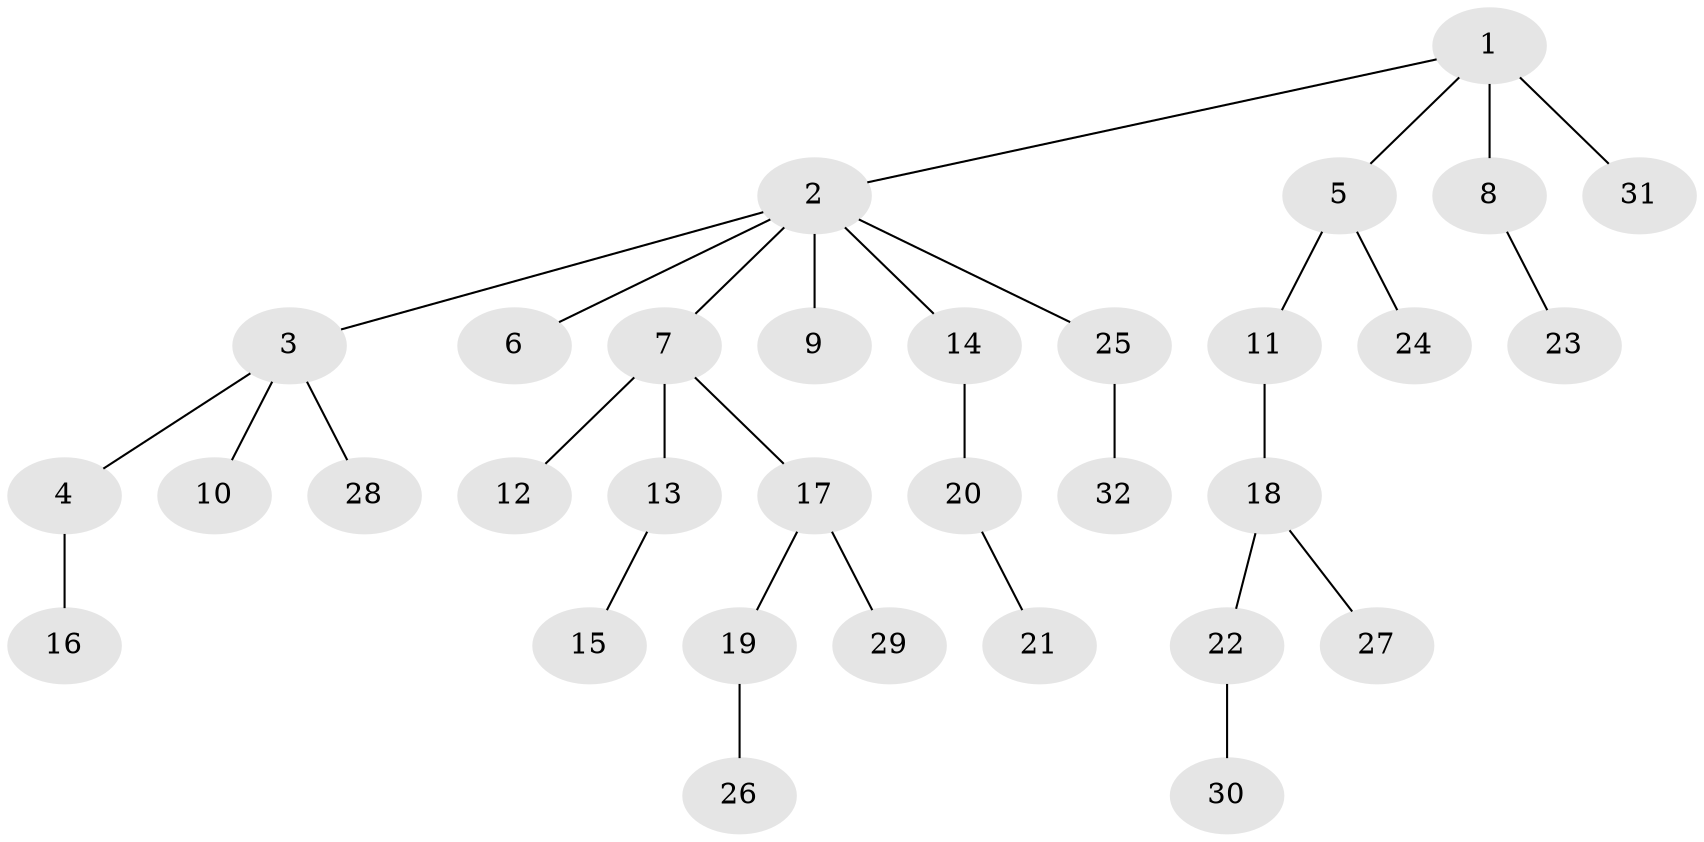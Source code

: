 // original degree distribution, {4: 0.06666666666666667, 8: 0.016666666666666666, 5: 0.03333333333333333, 2: 0.25, 1: 0.5, 3: 0.13333333333333333}
// Generated by graph-tools (version 1.1) at 2025/37/03/09/25 02:37:07]
// undirected, 32 vertices, 31 edges
graph export_dot {
graph [start="1"]
  node [color=gray90,style=filled];
  1;
  2;
  3;
  4;
  5;
  6;
  7;
  8;
  9;
  10;
  11;
  12;
  13;
  14;
  15;
  16;
  17;
  18;
  19;
  20;
  21;
  22;
  23;
  24;
  25;
  26;
  27;
  28;
  29;
  30;
  31;
  32;
  1 -- 2 [weight=1.0];
  1 -- 5 [weight=1.0];
  1 -- 8 [weight=2.0];
  1 -- 31 [weight=1.0];
  2 -- 3 [weight=1.0];
  2 -- 6 [weight=1.0];
  2 -- 7 [weight=1.0];
  2 -- 9 [weight=1.0];
  2 -- 14 [weight=1.0];
  2 -- 25 [weight=1.0];
  3 -- 4 [weight=1.0];
  3 -- 10 [weight=1.0];
  3 -- 28 [weight=1.0];
  4 -- 16 [weight=1.0];
  5 -- 11 [weight=1.0];
  5 -- 24 [weight=1.0];
  7 -- 12 [weight=1.0];
  7 -- 13 [weight=1.0];
  7 -- 17 [weight=1.0];
  8 -- 23 [weight=1.0];
  11 -- 18 [weight=1.0];
  13 -- 15 [weight=1.0];
  14 -- 20 [weight=1.0];
  17 -- 19 [weight=1.0];
  17 -- 29 [weight=1.0];
  18 -- 22 [weight=1.0];
  18 -- 27 [weight=1.0];
  19 -- 26 [weight=1.0];
  20 -- 21 [weight=1.0];
  22 -- 30 [weight=2.0];
  25 -- 32 [weight=1.0];
}
